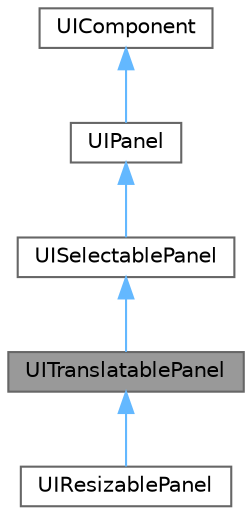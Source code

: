 digraph "UITranslatablePanel"
{
 // LATEX_PDF_SIZE
  bgcolor="transparent";
  edge [fontname=Helvetica,fontsize=10,labelfontname=Helvetica,labelfontsize=10];
  node [fontname=Helvetica,fontsize=10,shape=box,height=0.2,width=0.4];
  Node1 [id="Node000001",label="UITranslatablePanel",height=0.2,width=0.4,color="gray40", fillcolor="grey60", style="filled", fontcolor="black",tooltip=" "];
  Node2 -> Node1 [id="edge5_Node000001_Node000002",dir="back",color="steelblue1",style="solid",tooltip=" "];
  Node2 [id="Node000002",label="UISelectablePanel",height=0.2,width=0.4,color="gray40", fillcolor="white", style="filled",URL="$classUISelectablePanel.html",tooltip=" "];
  Node3 -> Node2 [id="edge6_Node000002_Node000003",dir="back",color="steelblue1",style="solid",tooltip=" "];
  Node3 [id="Node000003",label="UIPanel",height=0.2,width=0.4,color="gray40", fillcolor="white", style="filled",URL="$classUIPanel.html",tooltip=" "];
  Node4 -> Node3 [id="edge7_Node000003_Node000004",dir="back",color="steelblue1",style="solid",tooltip=" "];
  Node4 [id="Node000004",label="UIComponent",height=0.2,width=0.4,color="gray40", fillcolor="white", style="filled",URL="$classUIComponent.html",tooltip=" "];
  Node1 -> Node5 [id="edge8_Node000001_Node000005",dir="back",color="steelblue1",style="solid",tooltip=" "];
  Node5 [id="Node000005",label="UIResizablePanel",height=0.2,width=0.4,color="gray40", fillcolor="white", style="filled",URL="$classUIResizablePanel.html",tooltip=" "];
}
